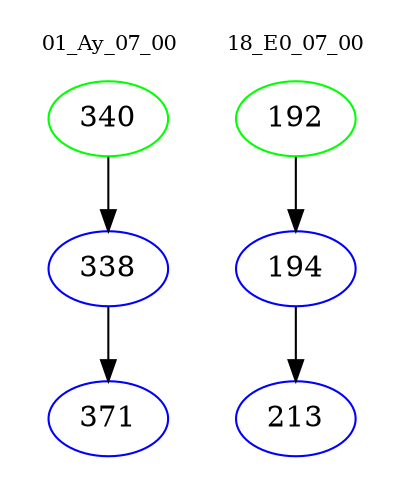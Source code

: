 digraph{
subgraph cluster_0 {
color = white
label = "01_Ay_07_00";
fontsize=10;
T0_340 [label="340", color="green"]
T0_340 -> T0_338 [color="black"]
T0_338 [label="338", color="blue"]
T0_338 -> T0_371 [color="black"]
T0_371 [label="371", color="blue"]
}
subgraph cluster_1 {
color = white
label = "18_E0_07_00";
fontsize=10;
T1_192 [label="192", color="green"]
T1_192 -> T1_194 [color="black"]
T1_194 [label="194", color="blue"]
T1_194 -> T1_213 [color="black"]
T1_213 [label="213", color="blue"]
}
}
